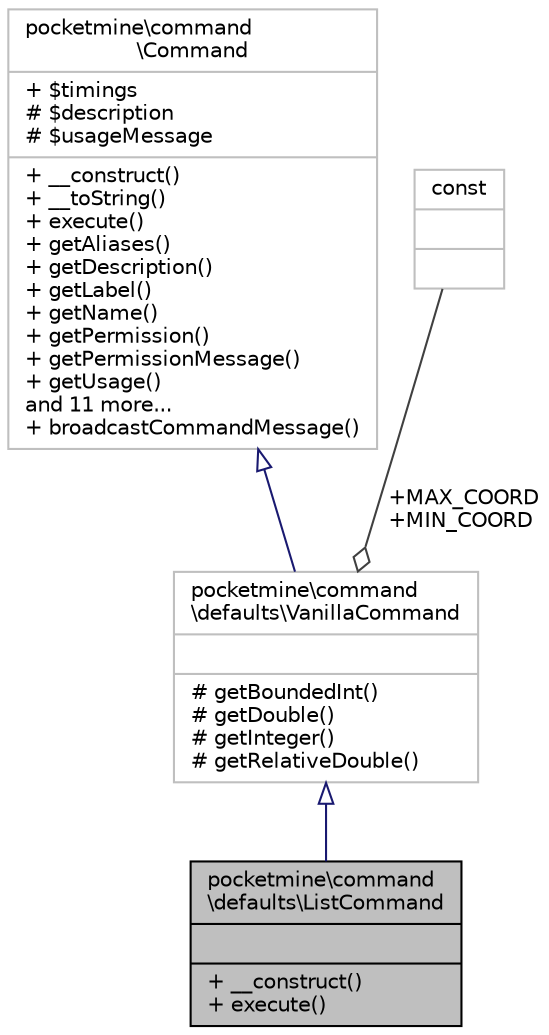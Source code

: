 digraph "pocketmine\command\defaults\ListCommand"
{
 // INTERACTIVE_SVG=YES
 // LATEX_PDF_SIZE
  edge [fontname="Helvetica",fontsize="10",labelfontname="Helvetica",labelfontsize="10"];
  node [fontname="Helvetica",fontsize="10",shape=record];
  Node1 [label="{pocketmine\\command\l\\defaults\\ListCommand\n||+ __construct()\l+ execute()\l}",height=0.2,width=0.4,color="black", fillcolor="grey75", style="filled", fontcolor="black",tooltip=" "];
  Node2 -> Node1 [dir="back",color="midnightblue",fontsize="10",style="solid",arrowtail="onormal",fontname="Helvetica"];
  Node2 [label="{pocketmine\\command\l\\defaults\\VanillaCommand\n||# getBoundedInt()\l# getDouble()\l# getInteger()\l# getRelativeDouble()\l}",height=0.2,width=0.4,color="grey75", fillcolor="white", style="filled",URL="$d5/dfa/classpocketmine_1_1command_1_1defaults_1_1_vanilla_command.html",tooltip=" "];
  Node3 -> Node2 [dir="back",color="midnightblue",fontsize="10",style="solid",arrowtail="onormal",fontname="Helvetica"];
  Node3 [label="{pocketmine\\command\l\\Command\n|+ $timings\l# $description\l# $usageMessage\l|+ __construct()\l+ __toString()\l+ execute()\l+ getAliases()\l+ getDescription()\l+ getLabel()\l+ getName()\l+ getPermission()\l+ getPermissionMessage()\l+ getUsage()\land 11 more...\l+ broadcastCommandMessage()\l}",height=0.2,width=0.4,color="grey75", fillcolor="white", style="filled",URL="$d6/df1/classpocketmine_1_1command_1_1_command.html",tooltip=" "];
  Node4 -> Node2 [color="grey25",fontsize="10",style="solid",label=" +MAX_COORD\n+MIN_COORD" ,arrowhead="odiamond",fontname="Helvetica"];
  Node4 [label="{const\n||}",height=0.2,width=0.4,color="grey75", fillcolor="white", style="filled",tooltip=" "];
}

